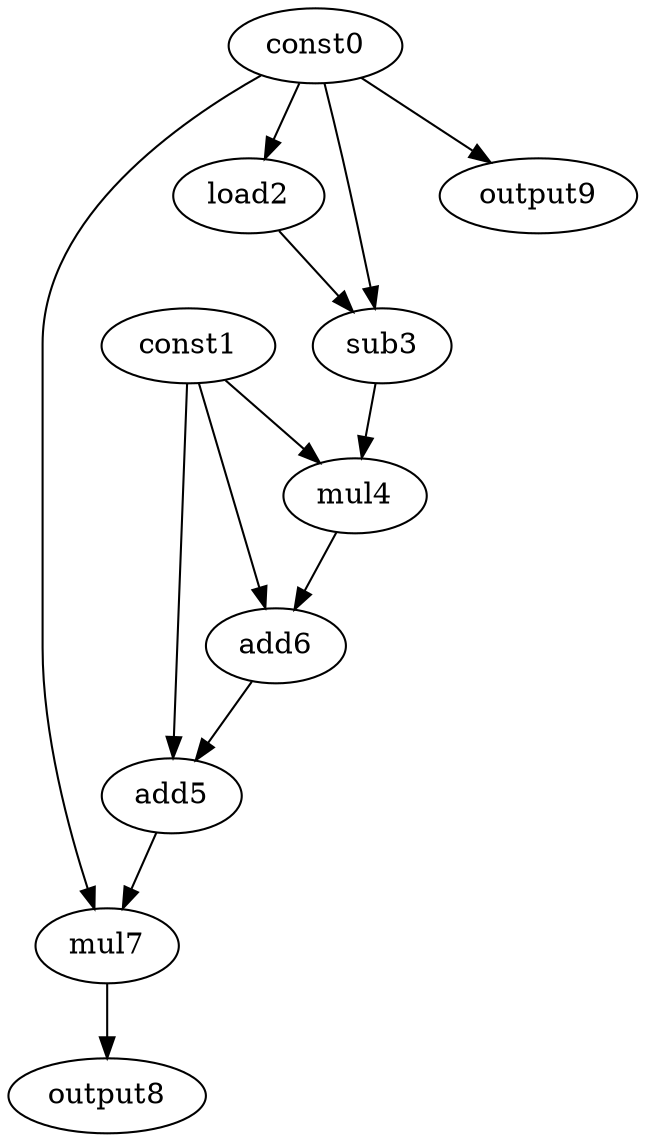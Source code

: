 digraph G { 
const0[opcode=const]; 
const1[opcode=const]; 
load2[opcode=load]; 
sub3[opcode=sub]; 
mul4[opcode=mul]; 
add5[opcode=add]; 
add6[opcode=add]; 
mul7[opcode=mul]; 
output8[opcode=output]; 
output9[opcode=output]; 
const0->load2[operand=0];
const0->output9[operand=0];
const0->sub3[operand=0];
load2->sub3[operand=1];
const1->mul4[operand=0];
sub3->mul4[operand=1];
const1->add6[operand=0];
mul4->add6[operand=1];
const1->add5[operand=0];
add6->add5[operand=1];
const0->mul7[operand=0];
add5->mul7[operand=1];
mul7->output8[operand=0];
}
